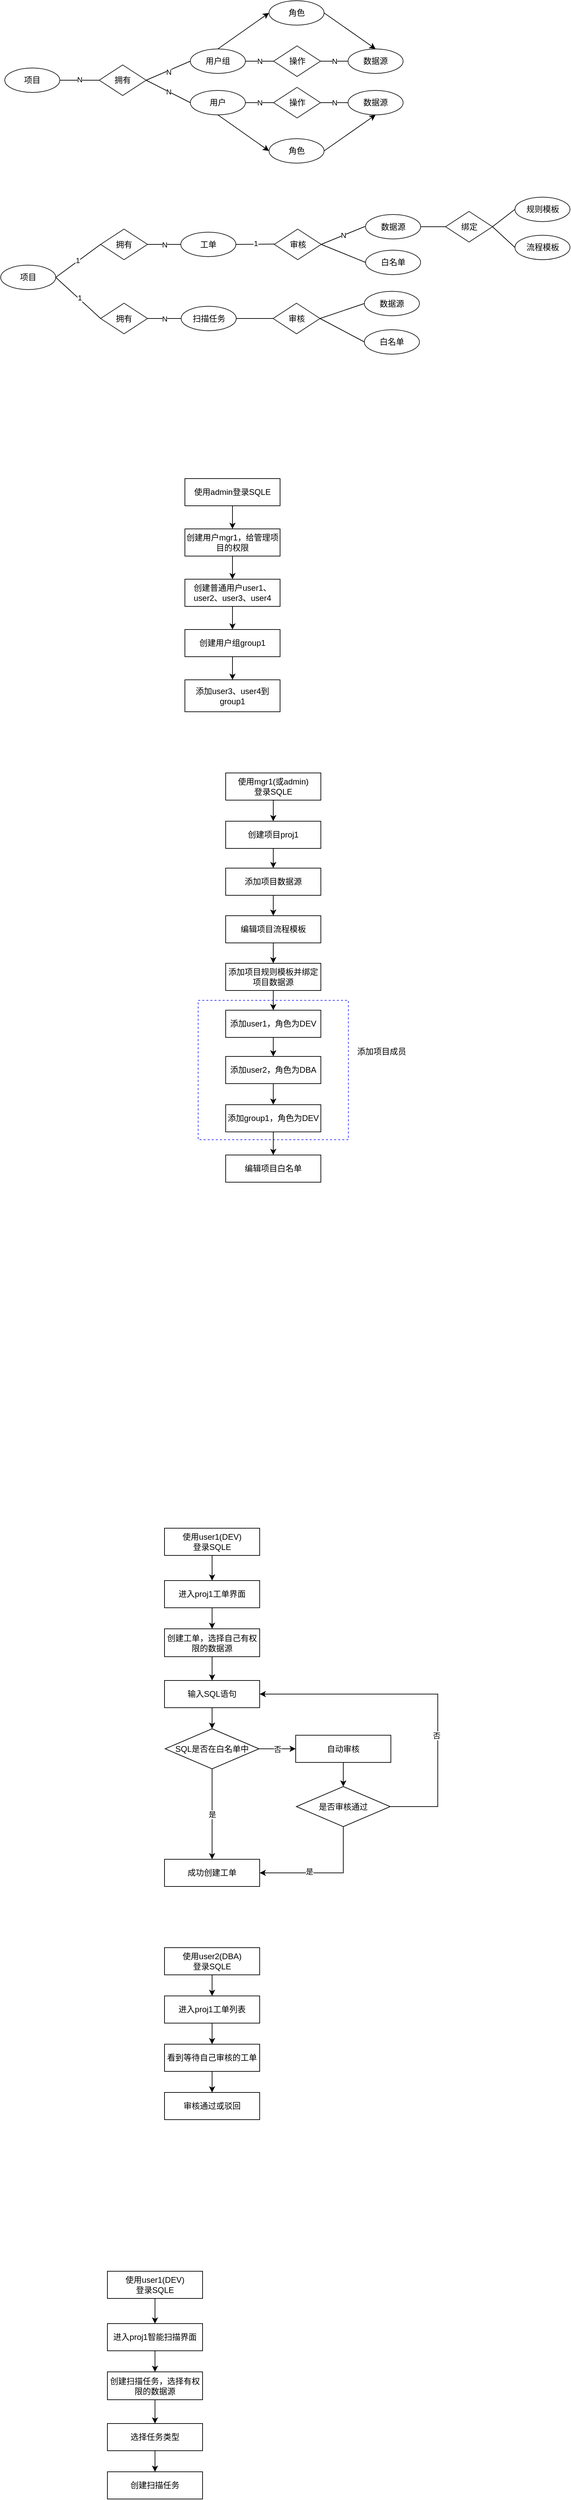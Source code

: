 <mxfile version="20.4.0" type="github">
  <diagram id="mYVRujsw0kvANxDBXX0q" name="Page-1">
    <mxGraphModel dx="1426" dy="1893" grid="0" gridSize="10" guides="1" tooltips="1" connect="1" arrows="1" fold="1" page="1" pageScale="1" pageWidth="850" pageHeight="1100" math="0" shadow="0">
      <root>
        <mxCell id="0" />
        <mxCell id="1" parent="0" />
        <mxCell id="mYt-dQ_EKpgAcm44ap4p-28" value="" style="verticalLabelPosition=bottom;verticalAlign=top;html=1;shape=mxgraph.basic.rect;fillColor2=none;strokeWidth=1;size=20;indent=5;fillColor=none;dashed=1;strokeColor=#3333FF;" parent="1" vertex="1">
          <mxGeometry x="292.5" y="382.5" width="221" height="205" as="geometry" />
        </mxCell>
        <mxCell id="mYt-dQ_EKpgAcm44ap4p-18" style="edgeStyle=orthogonalEdgeStyle;rounded=0;orthogonalLoop=1;jettySize=auto;html=1;" parent="1" source="7y-xZiBahoW6S9qinBv4-1" target="7y-xZiBahoW6S9qinBv4-3" edge="1">
          <mxGeometry relative="1" as="geometry" />
        </mxCell>
        <mxCell id="7y-xZiBahoW6S9qinBv4-1" value="使用admin登录SQLE" style="rounded=0;whiteSpace=wrap;html=1;" parent="1" vertex="1">
          <mxGeometry x="273" y="-385" width="140" height="40" as="geometry" />
        </mxCell>
        <mxCell id="mYt-dQ_EKpgAcm44ap4p-19" style="edgeStyle=orthogonalEdgeStyle;rounded=0;orthogonalLoop=1;jettySize=auto;html=1;" parent="1" source="7y-xZiBahoW6S9qinBv4-3" target="7y-xZiBahoW6S9qinBv4-5" edge="1">
          <mxGeometry relative="1" as="geometry" />
        </mxCell>
        <mxCell id="7y-xZiBahoW6S9qinBv4-3" value="创建用户mgr1，给管理项目的权限" style="rounded=0;whiteSpace=wrap;html=1;" parent="1" vertex="1">
          <mxGeometry x="273" y="-311" width="140" height="40" as="geometry" />
        </mxCell>
        <mxCell id="mYt-dQ_EKpgAcm44ap4p-20" style="edgeStyle=orthogonalEdgeStyle;rounded=0;orthogonalLoop=1;jettySize=auto;html=1;entryX=0.5;entryY=0;entryDx=0;entryDy=0;" parent="1" source="7y-xZiBahoW6S9qinBv4-5" target="7y-xZiBahoW6S9qinBv4-7" edge="1">
          <mxGeometry relative="1" as="geometry" />
        </mxCell>
        <mxCell id="7y-xZiBahoW6S9qinBv4-5" value="创建普通用户user1、user2、user3、user4" style="rounded=0;whiteSpace=wrap;html=1;" parent="1" vertex="1">
          <mxGeometry x="273" y="-237" width="140" height="40" as="geometry" />
        </mxCell>
        <mxCell id="mYt-dQ_EKpgAcm44ap4p-21" style="edgeStyle=orthogonalEdgeStyle;rounded=0;orthogonalLoop=1;jettySize=auto;html=1;entryX=0.5;entryY=0;entryDx=0;entryDy=0;" parent="1" source="7y-xZiBahoW6S9qinBv4-7" target="7y-xZiBahoW6S9qinBv4-15" edge="1">
          <mxGeometry relative="1" as="geometry" />
        </mxCell>
        <mxCell id="7y-xZiBahoW6S9qinBv4-7" value="创建用户组group1" style="rounded=0;whiteSpace=wrap;html=1;" parent="1" vertex="1">
          <mxGeometry x="273" y="-163" width="140" height="40" as="geometry" />
        </mxCell>
        <mxCell id="7y-xZiBahoW6S9qinBv4-15" value="添加user3、user4到group1" style="rounded=0;whiteSpace=wrap;html=1;" parent="1" vertex="1">
          <mxGeometry x="273" y="-89" width="140" height="47" as="geometry" />
        </mxCell>
        <mxCell id="7y-xZiBahoW6S9qinBv4-19" style="edgeStyle=orthogonalEdgeStyle;rounded=0;orthogonalLoop=1;jettySize=auto;html=1;entryX=0.5;entryY=0;entryDx=0;entryDy=0;" parent="1" source="7y-xZiBahoW6S9qinBv4-17" target="7y-xZiBahoW6S9qinBv4-18" edge="1">
          <mxGeometry relative="1" as="geometry" />
        </mxCell>
        <mxCell id="7y-xZiBahoW6S9qinBv4-17" value="使用mgr1(或admin)&lt;br&gt;登录SQLE" style="rounded=0;whiteSpace=wrap;html=1;" parent="1" vertex="1">
          <mxGeometry x="333" y="48" width="140" height="40" as="geometry" />
        </mxCell>
        <mxCell id="mYt-dQ_EKpgAcm44ap4p-22" style="edgeStyle=orthogonalEdgeStyle;rounded=0;orthogonalLoop=1;jettySize=auto;html=1;entryX=0.5;entryY=0;entryDx=0;entryDy=0;" parent="1" source="7y-xZiBahoW6S9qinBv4-18" target="7y-xZiBahoW6S9qinBv4-20" edge="1">
          <mxGeometry relative="1" as="geometry" />
        </mxCell>
        <mxCell id="7y-xZiBahoW6S9qinBv4-18" value="创建项目proj1" style="rounded=0;whiteSpace=wrap;html=1;" parent="1" vertex="1">
          <mxGeometry x="333" y="119" width="140" height="40" as="geometry" />
        </mxCell>
        <mxCell id="mYt-dQ_EKpgAcm44ap4p-23" style="edgeStyle=orthogonalEdgeStyle;rounded=0;orthogonalLoop=1;jettySize=auto;html=1;entryX=0.5;entryY=0;entryDx=0;entryDy=0;" parent="1" source="7y-xZiBahoW6S9qinBv4-20" target="7y-xZiBahoW6S9qinBv4-22" edge="1">
          <mxGeometry relative="1" as="geometry" />
        </mxCell>
        <mxCell id="7y-xZiBahoW6S9qinBv4-20" value="添加项目数据源" style="rounded=0;whiteSpace=wrap;html=1;" parent="1" vertex="1">
          <mxGeometry x="333" y="188" width="140" height="40" as="geometry" />
        </mxCell>
        <mxCell id="mYt-dQ_EKpgAcm44ap4p-24" style="edgeStyle=orthogonalEdgeStyle;rounded=0;orthogonalLoop=1;jettySize=auto;html=1;entryX=0.5;entryY=0;entryDx=0;entryDy=0;" parent="1" source="7y-xZiBahoW6S9qinBv4-22" target="7y-xZiBahoW6S9qinBv4-25" edge="1">
          <mxGeometry relative="1" as="geometry" />
        </mxCell>
        <mxCell id="7y-xZiBahoW6S9qinBv4-22" value="编辑项目流程模板" style="rounded=0;whiteSpace=wrap;html=1;" parent="1" vertex="1">
          <mxGeometry x="333" y="258" width="140" height="40" as="geometry" />
        </mxCell>
        <mxCell id="mYt-dQ_EKpgAcm44ap4p-25" style="edgeStyle=orthogonalEdgeStyle;rounded=0;orthogonalLoop=1;jettySize=auto;html=1;exitX=0.5;exitY=1;exitDx=0;exitDy=0;entryX=0.5;entryY=0;entryDx=0;entryDy=0;" parent="1" source="7y-xZiBahoW6S9qinBv4-25" target="7y-xZiBahoW6S9qinBv4-32" edge="1">
          <mxGeometry relative="1" as="geometry" />
        </mxCell>
        <mxCell id="7y-xZiBahoW6S9qinBv4-25" value="添加项目规则模板并绑定项目数据源" style="rounded=0;whiteSpace=wrap;html=1;" parent="1" vertex="1">
          <mxGeometry x="333" y="328" width="140" height="40" as="geometry" />
        </mxCell>
        <mxCell id="7y-xZiBahoW6S9qinBv4-30" value="编辑项目白名单" style="rounded=0;whiteSpace=wrap;html=1;" parent="1" vertex="1">
          <mxGeometry x="333" y="610" width="140" height="40" as="geometry" />
        </mxCell>
        <mxCell id="mYt-dQ_EKpgAcm44ap4p-26" style="edgeStyle=orthogonalEdgeStyle;rounded=0;orthogonalLoop=1;jettySize=auto;html=1;" parent="1" source="7y-xZiBahoW6S9qinBv4-32" target="7y-xZiBahoW6S9qinBv4-34" edge="1">
          <mxGeometry relative="1" as="geometry" />
        </mxCell>
        <mxCell id="7y-xZiBahoW6S9qinBv4-32" value="添加user1，角色为DEV" style="rounded=0;whiteSpace=wrap;html=1;" parent="1" vertex="1">
          <mxGeometry x="333" y="397" width="140" height="40" as="geometry" />
        </mxCell>
        <mxCell id="mYt-dQ_EKpgAcm44ap4p-27" style="edgeStyle=orthogonalEdgeStyle;rounded=0;orthogonalLoop=1;jettySize=auto;html=1;entryX=0.5;entryY=0;entryDx=0;entryDy=0;" parent="1" source="7y-xZiBahoW6S9qinBv4-34" target="7y-xZiBahoW6S9qinBv4-36" edge="1">
          <mxGeometry relative="1" as="geometry" />
        </mxCell>
        <mxCell id="7y-xZiBahoW6S9qinBv4-34" value="添加user2，角色为DBA" style="rounded=0;whiteSpace=wrap;html=1;" parent="1" vertex="1">
          <mxGeometry x="333" y="465" width="140" height="40" as="geometry" />
        </mxCell>
        <mxCell id="mYt-dQ_EKpgAcm44ap4p-31" style="edgeStyle=orthogonalEdgeStyle;rounded=0;orthogonalLoop=1;jettySize=auto;html=1;" parent="1" source="7y-xZiBahoW6S9qinBv4-36" target="7y-xZiBahoW6S9qinBv4-30" edge="1">
          <mxGeometry relative="1" as="geometry" />
        </mxCell>
        <mxCell id="7y-xZiBahoW6S9qinBv4-36" value="添加group1，角色为DEV" style="rounded=0;whiteSpace=wrap;html=1;" parent="1" vertex="1">
          <mxGeometry x="333" y="536" width="140" height="40" as="geometry" />
        </mxCell>
        <mxCell id="7y-xZiBahoW6S9qinBv4-47" style="edgeStyle=orthogonalEdgeStyle;rounded=0;orthogonalLoop=1;jettySize=auto;html=1;" parent="1" source="7y-xZiBahoW6S9qinBv4-45" target="7y-xZiBahoW6S9qinBv4-46" edge="1">
          <mxGeometry relative="1" as="geometry" />
        </mxCell>
        <mxCell id="7y-xZiBahoW6S9qinBv4-45" value="使用user1(DEV)&lt;br&gt;登录SQLE" style="rounded=0;whiteSpace=wrap;html=1;" parent="1" vertex="1">
          <mxGeometry x="243" y="1159" width="140" height="40" as="geometry" />
        </mxCell>
        <mxCell id="7y-xZiBahoW6S9qinBv4-49" style="edgeStyle=orthogonalEdgeStyle;rounded=0;orthogonalLoop=1;jettySize=auto;html=1;" parent="1" source="7y-xZiBahoW6S9qinBv4-46" target="7y-xZiBahoW6S9qinBv4-48" edge="1">
          <mxGeometry relative="1" as="geometry" />
        </mxCell>
        <mxCell id="7y-xZiBahoW6S9qinBv4-46" value="进入proj1工单界面" style="rounded=0;whiteSpace=wrap;html=1;" parent="1" vertex="1">
          <mxGeometry x="243" y="1236" width="140" height="40" as="geometry" />
        </mxCell>
        <mxCell id="mYt-dQ_EKpgAcm44ap4p-2" style="edgeStyle=orthogonalEdgeStyle;rounded=0;orthogonalLoop=1;jettySize=auto;html=1;entryX=0.5;entryY=0;entryDx=0;entryDy=0;" parent="1" source="7y-xZiBahoW6S9qinBv4-48" target="mYt-dQ_EKpgAcm44ap4p-1" edge="1">
          <mxGeometry relative="1" as="geometry" />
        </mxCell>
        <mxCell id="7y-xZiBahoW6S9qinBv4-48" value="创建工单，选择自己有权限的数据源" style="rounded=0;whiteSpace=wrap;html=1;" parent="1" vertex="1">
          <mxGeometry x="243" y="1307" width="140" height="41" as="geometry" />
        </mxCell>
        <mxCell id="mYt-dQ_EKpgAcm44ap4p-6" style="edgeStyle=orthogonalEdgeStyle;rounded=0;orthogonalLoop=1;jettySize=auto;html=1;entryX=0.5;entryY=0;entryDx=0;entryDy=0;" parent="1" source="mYt-dQ_EKpgAcm44ap4p-1" target="mYt-dQ_EKpgAcm44ap4p-5" edge="1">
          <mxGeometry relative="1" as="geometry" />
        </mxCell>
        <mxCell id="mYt-dQ_EKpgAcm44ap4p-1" value="输入SQL语句" style="rounded=0;whiteSpace=wrap;html=1;" parent="1" vertex="1">
          <mxGeometry x="243" y="1383" width="140" height="40" as="geometry" />
        </mxCell>
        <mxCell id="mYt-dQ_EKpgAcm44ap4p-3" value="成功创建工单" style="rounded=0;whiteSpace=wrap;html=1;" parent="1" vertex="1">
          <mxGeometry x="243" y="1646" width="140" height="40" as="geometry" />
        </mxCell>
        <mxCell id="mYt-dQ_EKpgAcm44ap4p-7" value="是" style="edgeStyle=orthogonalEdgeStyle;rounded=0;orthogonalLoop=1;jettySize=auto;html=1;entryX=0.5;entryY=0;entryDx=0;entryDy=0;" parent="1" source="mYt-dQ_EKpgAcm44ap4p-5" target="mYt-dQ_EKpgAcm44ap4p-3" edge="1">
          <mxGeometry relative="1" as="geometry" />
        </mxCell>
        <mxCell id="mYt-dQ_EKpgAcm44ap4p-9" value="否" style="edgeStyle=orthogonalEdgeStyle;rounded=0;orthogonalLoop=1;jettySize=auto;html=1;entryX=0;entryY=0.5;entryDx=0;entryDy=0;" parent="1" source="mYt-dQ_EKpgAcm44ap4p-5" target="mYt-dQ_EKpgAcm44ap4p-8" edge="1">
          <mxGeometry relative="1" as="geometry" />
        </mxCell>
        <mxCell id="mYt-dQ_EKpgAcm44ap4p-5" value="SQL是否在白名单中" style="rhombus;whiteSpace=wrap;html=1;" parent="1" vertex="1">
          <mxGeometry x="244" y="1454" width="138" height="59" as="geometry" />
        </mxCell>
        <mxCell id="mYt-dQ_EKpgAcm44ap4p-11" style="edgeStyle=orthogonalEdgeStyle;rounded=0;orthogonalLoop=1;jettySize=auto;html=1;" parent="1" source="mYt-dQ_EKpgAcm44ap4p-8" target="mYt-dQ_EKpgAcm44ap4p-10" edge="1">
          <mxGeometry relative="1" as="geometry" />
        </mxCell>
        <mxCell id="mYt-dQ_EKpgAcm44ap4p-8" value="自动审核" style="rounded=0;whiteSpace=wrap;html=1;" parent="1" vertex="1">
          <mxGeometry x="436" y="1463.5" width="140" height="40" as="geometry" />
        </mxCell>
        <mxCell id="mYt-dQ_EKpgAcm44ap4p-12" style="edgeStyle=orthogonalEdgeStyle;rounded=0;orthogonalLoop=1;jettySize=auto;html=1;entryX=1;entryY=0.5;entryDx=0;entryDy=0;exitX=0.5;exitY=1;exitDx=0;exitDy=0;" parent="1" source="mYt-dQ_EKpgAcm44ap4p-10" target="mYt-dQ_EKpgAcm44ap4p-3" edge="1">
          <mxGeometry relative="1" as="geometry" />
        </mxCell>
        <mxCell id="mYt-dQ_EKpgAcm44ap4p-13" value="是" style="edgeLabel;html=1;align=center;verticalAlign=middle;resizable=0;points=[];" parent="mYt-dQ_EKpgAcm44ap4p-12" vertex="1" connectable="0">
          <mxGeometry x="-0.181" y="-2" relative="1" as="geometry">
            <mxPoint x="-40" as="offset" />
          </mxGeometry>
        </mxCell>
        <mxCell id="mYt-dQ_EKpgAcm44ap4p-14" style="edgeStyle=orthogonalEdgeStyle;rounded=0;orthogonalLoop=1;jettySize=auto;html=1;entryX=1;entryY=0.5;entryDx=0;entryDy=0;" parent="1" source="mYt-dQ_EKpgAcm44ap4p-10" target="mYt-dQ_EKpgAcm44ap4p-1" edge="1">
          <mxGeometry relative="1" as="geometry">
            <Array as="points">
              <mxPoint x="645" y="1569" />
              <mxPoint x="645" y="1403" />
            </Array>
          </mxGeometry>
        </mxCell>
        <mxCell id="mYt-dQ_EKpgAcm44ap4p-15" value="否" style="edgeLabel;html=1;align=center;verticalAlign=middle;resizable=0;points=[];" parent="mYt-dQ_EKpgAcm44ap4p-14" vertex="1" connectable="0">
          <mxGeometry x="-0.296" y="2" relative="1" as="geometry">
            <mxPoint as="offset" />
          </mxGeometry>
        </mxCell>
        <mxCell id="mYt-dQ_EKpgAcm44ap4p-10" value="是否审核通过" style="rhombus;whiteSpace=wrap;html=1;" parent="1" vertex="1">
          <mxGeometry x="437" y="1539" width="138" height="59" as="geometry" />
        </mxCell>
        <mxCell id="mYt-dQ_EKpgAcm44ap4p-29" value="添加项目成员" style="text;html=1;align=center;verticalAlign=middle;resizable=0;points=[];autosize=1;strokeColor=none;fillColor=none;" parent="1" vertex="1">
          <mxGeometry x="517" y="445" width="90" height="26" as="geometry" />
        </mxCell>
        <mxCell id="mYt-dQ_EKpgAcm44ap4p-35" style="edgeStyle=orthogonalEdgeStyle;rounded=0;orthogonalLoop=1;jettySize=auto;html=1;" parent="1" source="mYt-dQ_EKpgAcm44ap4p-33" target="mYt-dQ_EKpgAcm44ap4p-34" edge="1">
          <mxGeometry relative="1" as="geometry" />
        </mxCell>
        <mxCell id="mYt-dQ_EKpgAcm44ap4p-33" value="使用user2(DBA)&lt;br&gt;登录SQLE" style="rounded=0;whiteSpace=wrap;html=1;" parent="1" vertex="1">
          <mxGeometry x="243" y="1776" width="140" height="40" as="geometry" />
        </mxCell>
        <mxCell id="mYt-dQ_EKpgAcm44ap4p-37" style="edgeStyle=orthogonalEdgeStyle;rounded=0;orthogonalLoop=1;jettySize=auto;html=1;entryX=0.5;entryY=0;entryDx=0;entryDy=0;" parent="1" source="mYt-dQ_EKpgAcm44ap4p-34" target="mYt-dQ_EKpgAcm44ap4p-36" edge="1">
          <mxGeometry relative="1" as="geometry" />
        </mxCell>
        <mxCell id="mYt-dQ_EKpgAcm44ap4p-34" value="进入proj1工单列表" style="rounded=0;whiteSpace=wrap;html=1;" parent="1" vertex="1">
          <mxGeometry x="243" y="1847" width="140" height="40" as="geometry" />
        </mxCell>
        <mxCell id="mYt-dQ_EKpgAcm44ap4p-39" style="edgeStyle=orthogonalEdgeStyle;rounded=0;orthogonalLoop=1;jettySize=auto;html=1;" parent="1" source="mYt-dQ_EKpgAcm44ap4p-36" target="mYt-dQ_EKpgAcm44ap4p-38" edge="1">
          <mxGeometry relative="1" as="geometry" />
        </mxCell>
        <mxCell id="mYt-dQ_EKpgAcm44ap4p-36" value="看到等待自己审核的工单" style="rounded=0;whiteSpace=wrap;html=1;" parent="1" vertex="1">
          <mxGeometry x="243" y="1918" width="140" height="40" as="geometry" />
        </mxCell>
        <mxCell id="mYt-dQ_EKpgAcm44ap4p-38" value="审核通过或驳回" style="rounded=0;whiteSpace=wrap;html=1;" parent="1" vertex="1">
          <mxGeometry x="243" y="1989" width="140" height="40" as="geometry" />
        </mxCell>
        <mxCell id="mYt-dQ_EKpgAcm44ap4p-40" style="edgeStyle=orthogonalEdgeStyle;rounded=0;orthogonalLoop=1;jettySize=auto;html=1;" parent="1" source="mYt-dQ_EKpgAcm44ap4p-41" target="mYt-dQ_EKpgAcm44ap4p-43" edge="1">
          <mxGeometry relative="1" as="geometry" />
        </mxCell>
        <mxCell id="mYt-dQ_EKpgAcm44ap4p-41" value="使用user1(DEV)&lt;br&gt;登录SQLE" style="rounded=0;whiteSpace=wrap;html=1;" parent="1" vertex="1">
          <mxGeometry x="159" y="2252" width="140" height="40" as="geometry" />
        </mxCell>
        <mxCell id="mYt-dQ_EKpgAcm44ap4p-42" style="edgeStyle=orthogonalEdgeStyle;rounded=0;orthogonalLoop=1;jettySize=auto;html=1;" parent="1" source="mYt-dQ_EKpgAcm44ap4p-43" target="mYt-dQ_EKpgAcm44ap4p-45" edge="1">
          <mxGeometry relative="1" as="geometry" />
        </mxCell>
        <mxCell id="mYt-dQ_EKpgAcm44ap4p-43" value="进入proj1智能扫描界面" style="rounded=0;whiteSpace=wrap;html=1;" parent="1" vertex="1">
          <mxGeometry x="159" y="2329" width="140" height="40" as="geometry" />
        </mxCell>
        <mxCell id="mYt-dQ_EKpgAcm44ap4p-44" style="edgeStyle=orthogonalEdgeStyle;rounded=0;orthogonalLoop=1;jettySize=auto;html=1;entryX=0.5;entryY=0;entryDx=0;entryDy=0;" parent="1" source="mYt-dQ_EKpgAcm44ap4p-45" target="mYt-dQ_EKpgAcm44ap4p-47" edge="1">
          <mxGeometry relative="1" as="geometry" />
        </mxCell>
        <mxCell id="mYt-dQ_EKpgAcm44ap4p-45" value="创建扫描任务，选择有权限的数据源" style="rounded=0;whiteSpace=wrap;html=1;" parent="1" vertex="1">
          <mxGeometry x="159" y="2400" width="140" height="41" as="geometry" />
        </mxCell>
        <mxCell id="mYt-dQ_EKpgAcm44ap4p-46" style="edgeStyle=orthogonalEdgeStyle;rounded=0;orthogonalLoop=1;jettySize=auto;html=1;entryX=0.5;entryY=0;entryDx=0;entryDy=0;" parent="1" source="mYt-dQ_EKpgAcm44ap4p-47" edge="1">
          <mxGeometry relative="1" as="geometry">
            <mxPoint x="229" y="2547" as="targetPoint" />
          </mxGeometry>
        </mxCell>
        <mxCell id="mYt-dQ_EKpgAcm44ap4p-47" value="选择任务类型" style="rounded=0;whiteSpace=wrap;html=1;" parent="1" vertex="1">
          <mxGeometry x="159" y="2476" width="140" height="40" as="geometry" />
        </mxCell>
        <mxCell id="mYt-dQ_EKpgAcm44ap4p-48" value="创建扫描任务" style="rounded=0;whiteSpace=wrap;html=1;" parent="1" vertex="1">
          <mxGeometry x="159" y="2547" width="140" height="40" as="geometry" />
        </mxCell>
        <mxCell id="mYt-dQ_EKpgAcm44ap4p-64" value="用户" style="ellipse;whiteSpace=wrap;html=1;strokeColor=#1A1A1A;fillColor=none;" parent="1" vertex="1">
          <mxGeometry x="281" y="-956" width="81" height="36" as="geometry" />
        </mxCell>
        <mxCell id="mYt-dQ_EKpgAcm44ap4p-65" value="用户组" style="ellipse;whiteSpace=wrap;html=1;strokeColor=#1A1A1A;fillColor=none;" parent="1" vertex="1">
          <mxGeometry x="281" y="-1017" width="81" height="36" as="geometry" />
        </mxCell>
        <mxCell id="mYt-dQ_EKpgAcm44ap4p-68" value="工单" style="ellipse;whiteSpace=wrap;html=1;strokeColor=#1A1A1A;fillColor=none;" parent="1" vertex="1">
          <mxGeometry x="267" y="-747.5" width="81" height="36" as="geometry" />
        </mxCell>
        <mxCell id="mYt-dQ_EKpgAcm44ap4p-69" value="扫描任务" style="ellipse;whiteSpace=wrap;html=1;strokeColor=#1A1A1A;fillColor=none;" parent="1" vertex="1">
          <mxGeometry x="267.5" y="-638.5" width="81" height="36" as="geometry" />
        </mxCell>
        <mxCell id="mYt-dQ_EKpgAcm44ap4p-72" value="流程模板" style="ellipse;whiteSpace=wrap;html=1;strokeColor=#1A1A1A;fillColor=none;" parent="1" vertex="1">
          <mxGeometry x="758.5" y="-743" width="81" height="36" as="geometry" />
        </mxCell>
        <mxCell id="mYt-dQ_EKpgAcm44ap4p-87" value="项目" style="ellipse;whiteSpace=wrap;html=1;strokeColor=#1A1A1A;fillColor=none;" parent="1" vertex="1">
          <mxGeometry x="8" y="-989" width="81" height="36" as="geometry" />
        </mxCell>
        <mxCell id="mYt-dQ_EKpgAcm44ap4p-88" value="拥有" style="rhombus;whiteSpace=wrap;html=1;strokeColor=#1A1A1A;fillColor=none;" parent="1" vertex="1">
          <mxGeometry x="147" y="-993.5" width="69" height="45" as="geometry" />
        </mxCell>
        <mxCell id="mYt-dQ_EKpgAcm44ap4p-91" value="" style="endArrow=none;html=1;rounded=0;exitX=1;exitY=0.5;exitDx=0;exitDy=0;entryX=0;entryY=0.5;entryDx=0;entryDy=0;" parent="1" source="mYt-dQ_EKpgAcm44ap4p-88" target="mYt-dQ_EKpgAcm44ap4p-65" edge="1">
          <mxGeometry width="50" height="50" relative="1" as="geometry">
            <mxPoint x="218" y="-814" as="sourcePoint" />
            <mxPoint x="271" y="-970.75" as="targetPoint" />
          </mxGeometry>
        </mxCell>
        <mxCell id="mYt-dQ_EKpgAcm44ap4p-95" value="N" style="edgeLabel;html=1;align=center;verticalAlign=middle;resizable=0;points=[];" parent="mYt-dQ_EKpgAcm44ap4p-91" vertex="1" connectable="0">
          <mxGeometry x="-0.018" y="-2" relative="1" as="geometry">
            <mxPoint as="offset" />
          </mxGeometry>
        </mxCell>
        <mxCell id="mYt-dQ_EKpgAcm44ap4p-92" value="" style="endArrow=none;html=1;rounded=0;exitX=1;exitY=0.5;exitDx=0;exitDy=0;entryX=0;entryY=0.5;entryDx=0;entryDy=0;" parent="1" source="mYt-dQ_EKpgAcm44ap4p-87" target="mYt-dQ_EKpgAcm44ap4p-88" edge="1">
          <mxGeometry width="50" height="50" relative="1" as="geometry">
            <mxPoint x="124" y="-890" as="sourcePoint" />
            <mxPoint x="174" y="-940" as="targetPoint" />
          </mxGeometry>
        </mxCell>
        <mxCell id="mYt-dQ_EKpgAcm44ap4p-93" value="N" style="edgeLabel;html=1;align=center;verticalAlign=middle;resizable=0;points=[];" parent="mYt-dQ_EKpgAcm44ap4p-92" vertex="1" connectable="0">
          <mxGeometry y="2" relative="1" as="geometry">
            <mxPoint y="1" as="offset" />
          </mxGeometry>
        </mxCell>
        <mxCell id="mYt-dQ_EKpgAcm44ap4p-96" value="N" style="endArrow=none;html=1;rounded=0;exitX=1;exitY=0.5;exitDx=0;exitDy=0;entryX=0;entryY=0.5;entryDx=0;entryDy=0;" parent="1" source="mYt-dQ_EKpgAcm44ap4p-88" target="mYt-dQ_EKpgAcm44ap4p-64" edge="1">
          <mxGeometry width="50" height="50" relative="1" as="geometry">
            <mxPoint x="226" y="-904" as="sourcePoint" />
            <mxPoint x="276" y="-954" as="targetPoint" />
          </mxGeometry>
        </mxCell>
        <mxCell id="mYt-dQ_EKpgAcm44ap4p-97" value="项目" style="ellipse;whiteSpace=wrap;html=1;strokeColor=#1A1A1A;fillColor=none;" parent="1" vertex="1">
          <mxGeometry x="2" y="-699" width="81" height="36" as="geometry" />
        </mxCell>
        <mxCell id="mYt-dQ_EKpgAcm44ap4p-98" value="拥有" style="rhombus;whiteSpace=wrap;html=1;strokeColor=#1A1A1A;fillColor=none;" parent="1" vertex="1">
          <mxGeometry x="149" y="-752" width="69" height="45" as="geometry" />
        </mxCell>
        <mxCell id="mYt-dQ_EKpgAcm44ap4p-99" value="" style="endArrow=none;html=1;rounded=0;exitX=1;exitY=0.5;exitDx=0;exitDy=0;entryX=0;entryY=0.5;entryDx=0;entryDy=0;" parent="1" source="mYt-dQ_EKpgAcm44ap4p-97" target="mYt-dQ_EKpgAcm44ap4p-98" edge="1">
          <mxGeometry width="50" height="50" relative="1" as="geometry">
            <mxPoint x="126" y="-648.5" as="sourcePoint" />
            <mxPoint x="176" y="-698.5" as="targetPoint" />
          </mxGeometry>
        </mxCell>
        <mxCell id="mYt-dQ_EKpgAcm44ap4p-100" value="1" style="edgeLabel;html=1;align=center;verticalAlign=middle;resizable=0;points=[];" parent="mYt-dQ_EKpgAcm44ap4p-99" vertex="1" connectable="0">
          <mxGeometry y="2" relative="1" as="geometry">
            <mxPoint y="1" as="offset" />
          </mxGeometry>
        </mxCell>
        <mxCell id="mYt-dQ_EKpgAcm44ap4p-101" value="N" style="endArrow=none;html=1;rounded=0;exitX=1;exitY=0.5;exitDx=0;exitDy=0;entryX=0;entryY=0.5;entryDx=0;entryDy=0;" parent="1" source="mYt-dQ_EKpgAcm44ap4p-98" target="mYt-dQ_EKpgAcm44ap4p-68" edge="1">
          <mxGeometry width="50" height="50" relative="1" as="geometry">
            <mxPoint x="228" y="-806" as="sourcePoint" />
            <mxPoint x="293.5" y="-787" as="targetPoint" />
          </mxGeometry>
        </mxCell>
        <mxCell id="mYt-dQ_EKpgAcm44ap4p-103" value="拥有" style="rhombus;whiteSpace=wrap;html=1;strokeColor=#1A1A1A;fillColor=none;" parent="1" vertex="1">
          <mxGeometry x="149" y="-643" width="69" height="45" as="geometry" />
        </mxCell>
        <mxCell id="mYt-dQ_EKpgAcm44ap4p-106" value="N" style="endArrow=none;html=1;rounded=0;exitX=1;exitY=0.5;exitDx=0;exitDy=0;entryX=0;entryY=0.5;entryDx=0;entryDy=0;" parent="1" source="mYt-dQ_EKpgAcm44ap4p-103" target="mYt-dQ_EKpgAcm44ap4p-69" edge="1">
          <mxGeometry width="50" height="50" relative="1" as="geometry">
            <mxPoint x="228" y="-697" as="sourcePoint" />
            <mxPoint x="258" y="-620" as="targetPoint" />
          </mxGeometry>
        </mxCell>
        <mxCell id="mYt-dQ_EKpgAcm44ap4p-117" value="审核" style="rhombus;whiteSpace=wrap;html=1;strokeColor=#1A1A1A;fillColor=none;" parent="1" vertex="1">
          <mxGeometry x="404.5" y="-752" width="69" height="45" as="geometry" />
        </mxCell>
        <mxCell id="mYt-dQ_EKpgAcm44ap4p-118" value="数据源" style="ellipse;whiteSpace=wrap;html=1;strokeColor=#1A1A1A;fillColor=none;" parent="1" vertex="1">
          <mxGeometry x="538.75" y="-773.5" width="81" height="36" as="geometry" />
        </mxCell>
        <mxCell id="mYt-dQ_EKpgAcm44ap4p-119" value="" style="endArrow=none;html=1;rounded=0;entryX=0;entryY=0.5;entryDx=0;entryDy=0;exitX=1;exitY=0.5;exitDx=0;exitDy=0;" parent="1" source="mYt-dQ_EKpgAcm44ap4p-68" edge="1">
          <mxGeometry width="50" height="50" relative="1" as="geometry">
            <mxPoint x="359" y="-730" as="sourcePoint" />
            <mxPoint x="404.5" y="-730" as="targetPoint" />
          </mxGeometry>
        </mxCell>
        <mxCell id="mYt-dQ_EKpgAcm44ap4p-120" value="1" style="edgeLabel;html=1;align=center;verticalAlign=middle;resizable=0;points=[];" parent="mYt-dQ_EKpgAcm44ap4p-119" vertex="1" connectable="0">
          <mxGeometry y="2" relative="1" as="geometry">
            <mxPoint y="1" as="offset" />
          </mxGeometry>
        </mxCell>
        <mxCell id="mYt-dQ_EKpgAcm44ap4p-121" value="N" style="endArrow=none;html=1;rounded=0;exitX=1;exitY=0.5;exitDx=0;exitDy=0;entryX=0;entryY=0.5;entryDx=0;entryDy=0;" parent="1" source="mYt-dQ_EKpgAcm44ap4p-117" edge="1">
          <mxGeometry width="50" height="50" relative="1" as="geometry">
            <mxPoint x="472.75" y="-756" as="sourcePoint" />
            <mxPoint x="538.25" y="-756" as="targetPoint" />
          </mxGeometry>
        </mxCell>
        <mxCell id="mYt-dQ_EKpgAcm44ap4p-122" value="绑定" style="rhombus;whiteSpace=wrap;html=1;strokeColor=#1A1A1A;fillColor=none;" parent="1" vertex="1">
          <mxGeometry x="656.5" y="-778" width="69" height="45" as="geometry" />
        </mxCell>
        <mxCell id="mYt-dQ_EKpgAcm44ap4p-123" value="规则模板" style="ellipse;whiteSpace=wrap;html=1;strokeColor=#1A1A1A;fillColor=none;" parent="1" vertex="1">
          <mxGeometry x="758.5" y="-799" width="81" height="36" as="geometry" />
        </mxCell>
        <mxCell id="mYt-dQ_EKpgAcm44ap4p-124" value="" style="endArrow=none;html=1;rounded=0;exitX=1;exitY=0.5;exitDx=0;exitDy=0;entryX=0;entryY=0.5;entryDx=0;entryDy=0;" parent="1" source="mYt-dQ_EKpgAcm44ap4p-118" target="mYt-dQ_EKpgAcm44ap4p-122" edge="1">
          <mxGeometry width="50" height="50" relative="1" as="geometry">
            <mxPoint x="621.5" y="-746" as="sourcePoint" />
            <mxPoint x="671.5" y="-796" as="targetPoint" />
          </mxGeometry>
        </mxCell>
        <mxCell id="mYt-dQ_EKpgAcm44ap4p-126" value="" style="endArrow=none;html=1;rounded=0;exitX=0;exitY=0.5;exitDx=0;exitDy=0;entryX=1;entryY=0.5;entryDx=0;entryDy=0;" parent="1" source="mYt-dQ_EKpgAcm44ap4p-123" target="mYt-dQ_EKpgAcm44ap4p-122" edge="1">
          <mxGeometry width="50" height="50" relative="1" as="geometry">
            <mxPoint x="629.75" y="-745.5" as="sourcePoint" />
            <mxPoint x="666.5" y="-745.5" as="targetPoint" />
          </mxGeometry>
        </mxCell>
        <mxCell id="mYt-dQ_EKpgAcm44ap4p-127" value="" style="endArrow=none;html=1;rounded=0;exitX=1;exitY=0.5;exitDx=0;exitDy=0;entryX=0;entryY=0.5;entryDx=0;entryDy=0;" parent="1" source="mYt-dQ_EKpgAcm44ap4p-122" target="mYt-dQ_EKpgAcm44ap4p-72" edge="1">
          <mxGeometry width="50" height="50" relative="1" as="geometry">
            <mxPoint x="639.75" y="-735.5" as="sourcePoint" />
            <mxPoint x="676.5" y="-735.5" as="targetPoint" />
          </mxGeometry>
        </mxCell>
        <mxCell id="mYt-dQ_EKpgAcm44ap4p-128" value="审核" style="rhombus;whiteSpace=wrap;html=1;strokeColor=#1A1A1A;fillColor=none;" parent="1" vertex="1">
          <mxGeometry x="402.75" y="-643" width="69" height="45" as="geometry" />
        </mxCell>
        <mxCell id="mYt-dQ_EKpgAcm44ap4p-129" value="数据源" style="ellipse;whiteSpace=wrap;html=1;strokeColor=#1A1A1A;fillColor=none;" parent="1" vertex="1">
          <mxGeometry x="537" y="-660.5" width="81" height="36" as="geometry" />
        </mxCell>
        <mxCell id="mYt-dQ_EKpgAcm44ap4p-130" value="" style="endArrow=none;html=1;rounded=0;exitX=1;exitY=0.5;exitDx=0;exitDy=0;entryX=0;entryY=0.5;entryDx=0;entryDy=0;" parent="1" source="mYt-dQ_EKpgAcm44ap4p-69" target="mYt-dQ_EKpgAcm44ap4p-128" edge="1">
          <mxGeometry width="50" height="50" relative="1" as="geometry">
            <mxPoint x="628" y="-672.5" as="sourcePoint" />
            <mxPoint x="664.75" y="-672.5" as="targetPoint" />
          </mxGeometry>
        </mxCell>
        <mxCell id="mYt-dQ_EKpgAcm44ap4p-131" value="" style="endArrow=none;html=1;rounded=0;exitX=0;exitY=0.5;exitDx=0;exitDy=0;entryX=1;entryY=0.5;entryDx=0;entryDy=0;" parent="1" source="mYt-dQ_EKpgAcm44ap4p-129" target="mYt-dQ_EKpgAcm44ap4p-128" edge="1">
          <mxGeometry width="50" height="50" relative="1" as="geometry">
            <mxPoint x="358.5" y="-632.5" as="sourcePoint" />
            <mxPoint x="412.75" y="-632.5" as="targetPoint" />
          </mxGeometry>
        </mxCell>
        <mxCell id="mYt-dQ_EKpgAcm44ap4p-140" value="白名单" style="ellipse;whiteSpace=wrap;html=1;strokeColor=#1A1A1A;fillColor=none;" parent="1" vertex="1">
          <mxGeometry x="537" y="-604" width="81" height="36" as="geometry" />
        </mxCell>
        <mxCell id="mYt-dQ_EKpgAcm44ap4p-141" value="" style="endArrow=none;html=1;rounded=0;exitX=0;exitY=0.5;exitDx=0;exitDy=0;entryX=1;entryY=0.5;entryDx=0;entryDy=0;" parent="1" source="mYt-dQ_EKpgAcm44ap4p-140" target="mYt-dQ_EKpgAcm44ap4p-128" edge="1">
          <mxGeometry width="50" height="50" relative="1" as="geometry">
            <mxPoint x="547" y="-632.5" as="sourcePoint" />
            <mxPoint x="481.75" y="-632.5" as="targetPoint" />
          </mxGeometry>
        </mxCell>
        <mxCell id="mYt-dQ_EKpgAcm44ap4p-142" value="白名单" style="ellipse;whiteSpace=wrap;html=1;strokeColor=#1A1A1A;fillColor=none;" parent="1" vertex="1">
          <mxGeometry x="538.75" y="-721" width="81" height="36" as="geometry" />
        </mxCell>
        <mxCell id="mYt-dQ_EKpgAcm44ap4p-143" value="" style="endArrow=none;html=1;rounded=0;exitX=0;exitY=0.5;exitDx=0;exitDy=0;entryX=1;entryY=0.5;entryDx=0;entryDy=0;" parent="1" source="mYt-dQ_EKpgAcm44ap4p-142" target="mYt-dQ_EKpgAcm44ap4p-117" edge="1">
          <mxGeometry width="50" height="50" relative="1" as="geometry">
            <mxPoint x="547" y="-576" as="sourcePoint" />
            <mxPoint x="481.75" y="-632.5" as="targetPoint" />
          </mxGeometry>
        </mxCell>
        <mxCell id="mYt-dQ_EKpgAcm44ap4p-144" value="" style="endArrow=none;html=1;rounded=0;exitX=1;exitY=0.5;exitDx=0;exitDy=0;entryX=0;entryY=0.5;entryDx=0;entryDy=0;" parent="1" source="mYt-dQ_EKpgAcm44ap4p-97" target="mYt-dQ_EKpgAcm44ap4p-103" edge="1">
          <mxGeometry width="50" height="50" relative="1" as="geometry">
            <mxPoint x="101" y="-719.5" as="sourcePoint" />
            <mxPoint x="159" y="-719.5" as="targetPoint" />
          </mxGeometry>
        </mxCell>
        <mxCell id="mYt-dQ_EKpgAcm44ap4p-145" value="1" style="edgeLabel;html=1;align=center;verticalAlign=middle;resizable=0;points=[];" parent="mYt-dQ_EKpgAcm44ap4p-144" vertex="1" connectable="0">
          <mxGeometry y="2" relative="1" as="geometry">
            <mxPoint y="1" as="offset" />
          </mxGeometry>
        </mxCell>
        <mxCell id="mYt-dQ_EKpgAcm44ap4p-156" value="操作" style="rhombus;whiteSpace=wrap;html=1;strokeColor=#1A1A1A;fillColor=none;" parent="1" vertex="1">
          <mxGeometry x="403.5" y="-960.5" width="69" height="45" as="geometry" />
        </mxCell>
        <mxCell id="mYt-dQ_EKpgAcm44ap4p-157" value="数据源" style="ellipse;whiteSpace=wrap;html=1;strokeColor=#1A1A1A;fillColor=none;" parent="1" vertex="1">
          <mxGeometry x="513" y="-956" width="81" height="36" as="geometry" />
        </mxCell>
        <mxCell id="mYt-dQ_EKpgAcm44ap4p-158" value="N" style="endArrow=none;html=1;rounded=0;exitX=1;exitY=0.5;exitDx=0;exitDy=0;entryX=0;entryY=0.5;entryDx=0;entryDy=0;" parent="1" source="mYt-dQ_EKpgAcm44ap4p-64" target="mYt-dQ_EKpgAcm44ap4p-156" edge="1">
          <mxGeometry width="50" height="50" relative="1" as="geometry">
            <mxPoint x="231.5" y="-753.5" as="sourcePoint" />
            <mxPoint x="280.5" y="-753.5" as="targetPoint" />
          </mxGeometry>
        </mxCell>
        <mxCell id="mYt-dQ_EKpgAcm44ap4p-160" value="N" style="endArrow=none;html=1;rounded=0;exitX=1;exitY=0.5;exitDx=0;exitDy=0;entryX=0;entryY=0.5;entryDx=0;entryDy=0;" parent="1" source="mYt-dQ_EKpgAcm44ap4p-156" target="mYt-dQ_EKpgAcm44ap4p-157" edge="1">
          <mxGeometry width="50" height="50" relative="1" as="geometry">
            <mxPoint x="382" y="-918" as="sourcePoint" />
            <mxPoint x="423.5" y="-918" as="targetPoint" />
          </mxGeometry>
        </mxCell>
        <mxCell id="mYt-dQ_EKpgAcm44ap4p-161" value="角色" style="ellipse;whiteSpace=wrap;html=1;strokeColor=#1A1A1A;fillColor=none;" parent="1" vertex="1">
          <mxGeometry x="396.75" y="-885" width="81" height="36" as="geometry" />
        </mxCell>
        <mxCell id="mYt-dQ_EKpgAcm44ap4p-169" value="操作" style="rhombus;whiteSpace=wrap;html=1;strokeColor=#1A1A1A;fillColor=none;" parent="1" vertex="1">
          <mxGeometry x="403.5" y="-1021.5" width="69" height="45" as="geometry" />
        </mxCell>
        <mxCell id="mYt-dQ_EKpgAcm44ap4p-170" value="数据源" style="ellipse;whiteSpace=wrap;html=1;strokeColor=#1A1A1A;fillColor=none;" parent="1" vertex="1">
          <mxGeometry x="513" y="-1017" width="81" height="36" as="geometry" />
        </mxCell>
        <mxCell id="mYt-dQ_EKpgAcm44ap4p-171" value="N" style="endArrow=none;html=1;rounded=0;exitX=1;exitY=0.5;exitDx=0;exitDy=0;entryX=0;entryY=0.5;entryDx=0;entryDy=0;" parent="1" target="mYt-dQ_EKpgAcm44ap4p-169" edge="1">
          <mxGeometry width="50" height="50" relative="1" as="geometry">
            <mxPoint x="362" y="-999" as="sourcePoint" />
            <mxPoint x="280.5" y="-814.5" as="targetPoint" />
          </mxGeometry>
        </mxCell>
        <mxCell id="mYt-dQ_EKpgAcm44ap4p-172" value="N" style="endArrow=none;html=1;rounded=0;exitX=1;exitY=0.5;exitDx=0;exitDy=0;entryX=0;entryY=0.5;entryDx=0;entryDy=0;" parent="1" source="mYt-dQ_EKpgAcm44ap4p-169" target="mYt-dQ_EKpgAcm44ap4p-170" edge="1">
          <mxGeometry width="50" height="50" relative="1" as="geometry">
            <mxPoint x="382" y="-979" as="sourcePoint" />
            <mxPoint x="423.5" y="-979" as="targetPoint" />
          </mxGeometry>
        </mxCell>
        <mxCell id="BrD1k-TFofQDbmoOqXco-2" value="" style="endArrow=classic;html=1;rounded=0;exitX=0.5;exitY=1;exitDx=0;exitDy=0;entryX=0;entryY=0.5;entryDx=0;entryDy=0;" edge="1" parent="1" source="mYt-dQ_EKpgAcm44ap4p-64" target="mYt-dQ_EKpgAcm44ap4p-161">
          <mxGeometry width="50" height="50" relative="1" as="geometry">
            <mxPoint x="399" y="-823" as="sourcePoint" />
            <mxPoint x="312" y="-880" as="targetPoint" />
          </mxGeometry>
        </mxCell>
        <mxCell id="BrD1k-TFofQDbmoOqXco-3" value="" style="endArrow=classic;html=1;rounded=0;entryX=0.5;entryY=1;entryDx=0;entryDy=0;exitX=1;exitY=0.5;exitDx=0;exitDy=0;" edge="1" parent="1" source="mYt-dQ_EKpgAcm44ap4p-161" target="mYt-dQ_EKpgAcm44ap4p-157">
          <mxGeometry width="50" height="50" relative="1" as="geometry">
            <mxPoint x="406.75" y="-869" as="sourcePoint" />
            <mxPoint x="331.5" y="-910" as="targetPoint" />
          </mxGeometry>
        </mxCell>
        <mxCell id="BrD1k-TFofQDbmoOqXco-4" value="角色" style="ellipse;whiteSpace=wrap;html=1;strokeColor=#1A1A1A;fillColor=none;" vertex="1" parent="1">
          <mxGeometry x="396.75" y="-1088" width="81" height="36" as="geometry" />
        </mxCell>
        <mxCell id="BrD1k-TFofQDbmoOqXco-5" value="" style="endArrow=classic;html=1;rounded=0;exitX=0.5;exitY=0;exitDx=0;exitDy=0;entryX=0;entryY=0.5;entryDx=0;entryDy=0;" edge="1" parent="1" source="mYt-dQ_EKpgAcm44ap4p-65" target="BrD1k-TFofQDbmoOqXco-4">
          <mxGeometry width="50" height="50" relative="1" as="geometry">
            <mxPoint x="406.75" y="-857" as="sourcePoint" />
            <mxPoint x="304" y="-1064" as="targetPoint" />
          </mxGeometry>
        </mxCell>
        <mxCell id="BrD1k-TFofQDbmoOqXco-6" value="" style="endArrow=classic;html=1;rounded=0;entryX=0.5;entryY=0;entryDx=0;entryDy=0;exitX=1;exitY=0.5;exitDx=0;exitDy=0;" edge="1" parent="1" source="BrD1k-TFofQDbmoOqXco-4" target="mYt-dQ_EKpgAcm44ap4p-170">
          <mxGeometry width="50" height="50" relative="1" as="geometry">
            <mxPoint x="416.75" y="-847" as="sourcePoint" />
            <mxPoint x="341.5" y="-900" as="targetPoint" />
          </mxGeometry>
        </mxCell>
      </root>
    </mxGraphModel>
  </diagram>
</mxfile>
